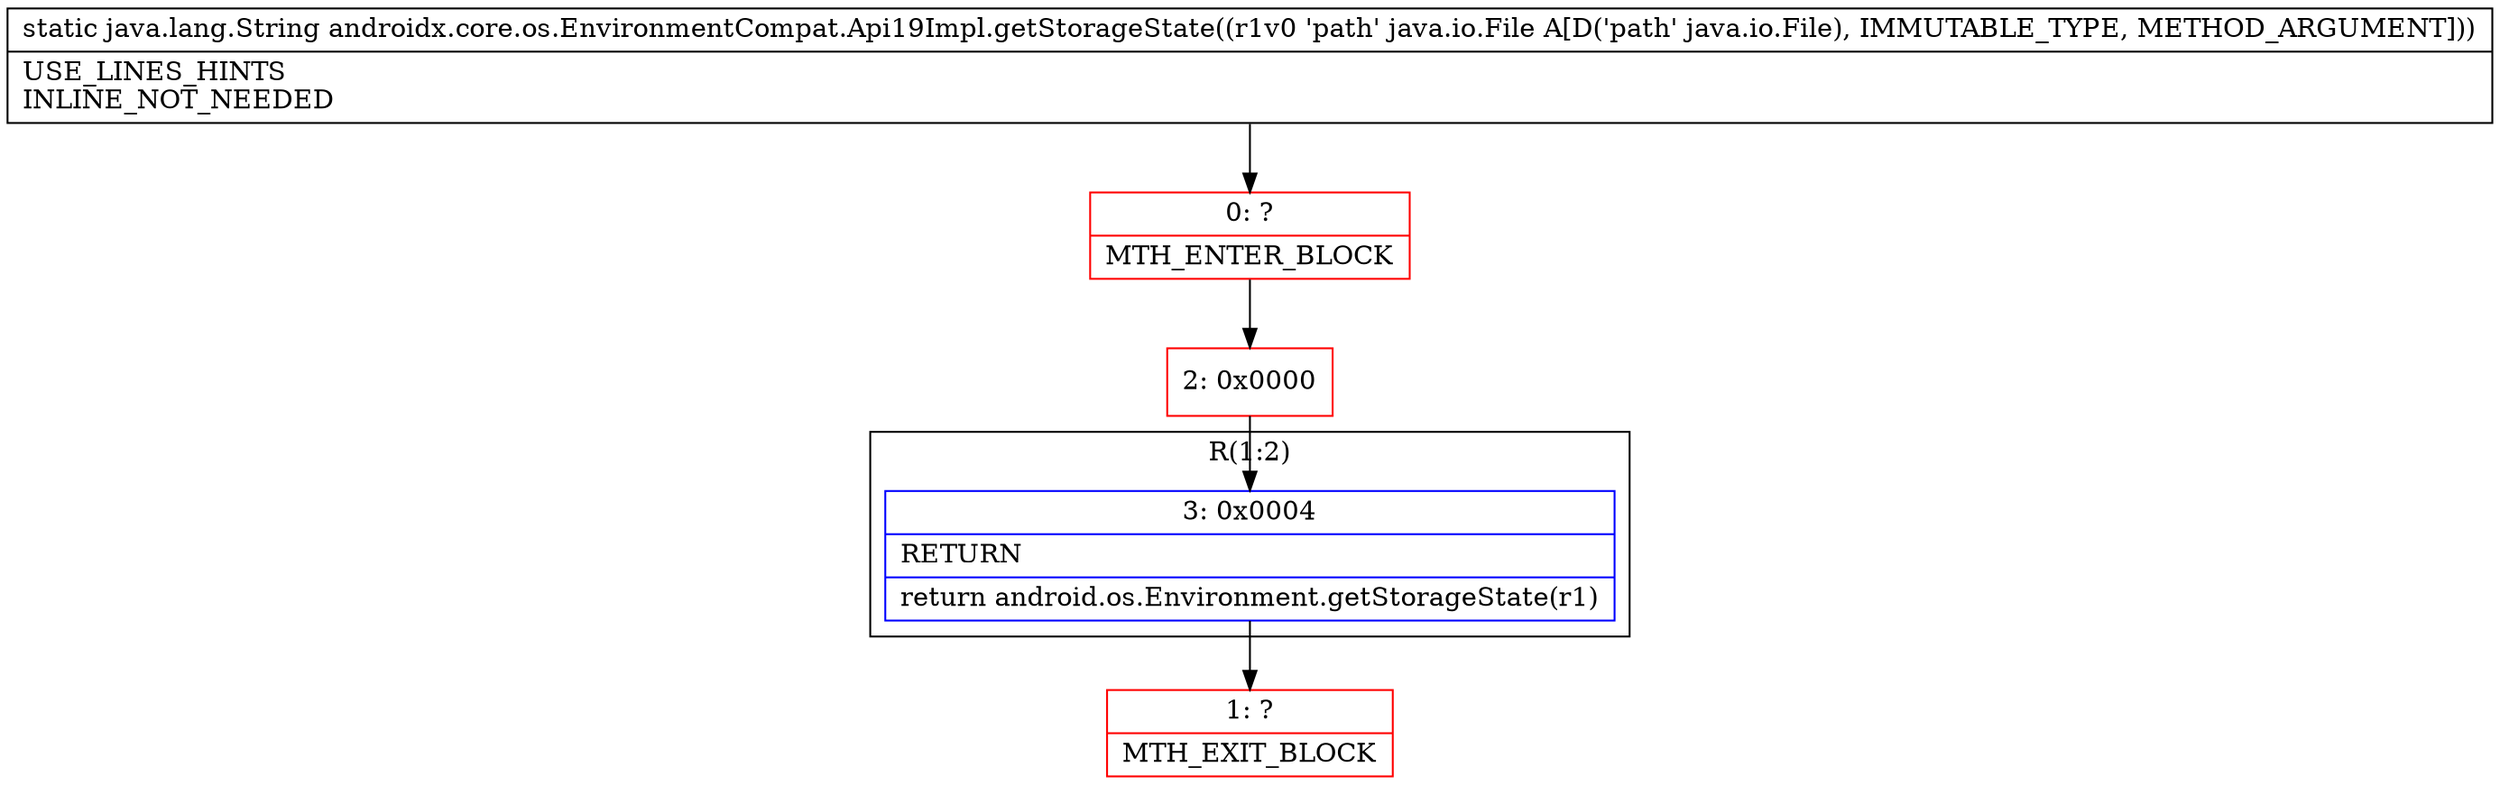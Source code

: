 digraph "CFG forandroidx.core.os.EnvironmentCompat.Api19Impl.getStorageState(Ljava\/io\/File;)Ljava\/lang\/String;" {
subgraph cluster_Region_135996481 {
label = "R(1:2)";
node [shape=record,color=blue];
Node_3 [shape=record,label="{3\:\ 0x0004|RETURN\l|return android.os.Environment.getStorageState(r1)\l}"];
}
Node_0 [shape=record,color=red,label="{0\:\ ?|MTH_ENTER_BLOCK\l}"];
Node_2 [shape=record,color=red,label="{2\:\ 0x0000}"];
Node_1 [shape=record,color=red,label="{1\:\ ?|MTH_EXIT_BLOCK\l}"];
MethodNode[shape=record,label="{static java.lang.String androidx.core.os.EnvironmentCompat.Api19Impl.getStorageState((r1v0 'path' java.io.File A[D('path' java.io.File), IMMUTABLE_TYPE, METHOD_ARGUMENT]))  | USE_LINES_HINTS\lINLINE_NOT_NEEDED\l}"];
MethodNode -> Node_0;Node_3 -> Node_1;
Node_0 -> Node_2;
Node_2 -> Node_3;
}

